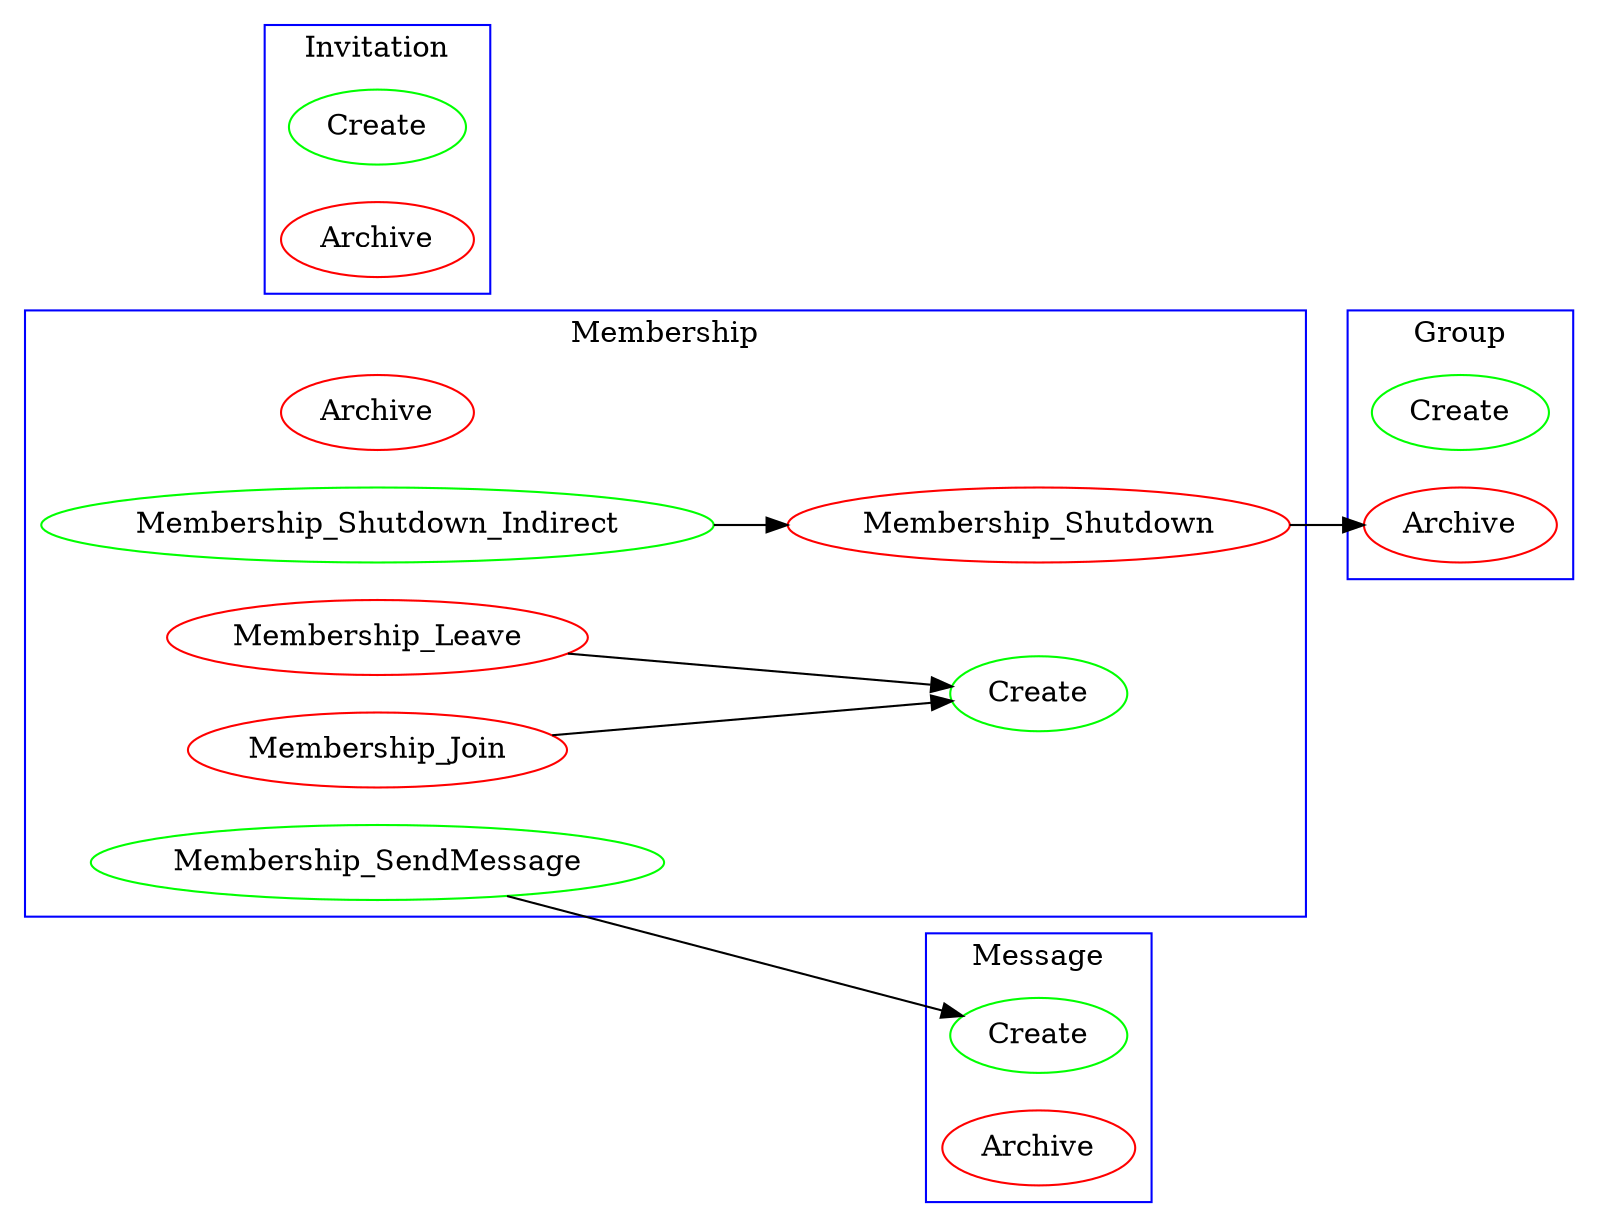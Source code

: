 digraph G {
compound=true;
rankdir=LR;
subgraph cluster_Group{
n0[label=Create][color=green]; 
n1[label=Archive][color=red]; 
label=Group;color=blue
}subgraph cluster_Invitation{
n2[label=Create][color=green]; 
n3[label=Archive][color=red]; 
label=Invitation;color=blue
}subgraph cluster_Message{
n4[label=Create][color=green]; 
n5[label=Archive][color=red]; 
label=Message;color=blue
}subgraph cluster_Membership{
n6[label=Create][color=green]; 
n7[label=Archive][color=red]; 
n8[label=Membership_Shutdown_Indirect][color=green]; 
n9[label=Membership_Shutdown][color=red]; 
n10[label=Membership_SendMessage][color=green]; 
n11[label=Membership_Leave][color=red]; 
n12[label=Membership_Join][color=red]; 
label=Membership;color=blue
}n8->n9
n9->n1
n10->n4
n11->n6
n12->n6

}
